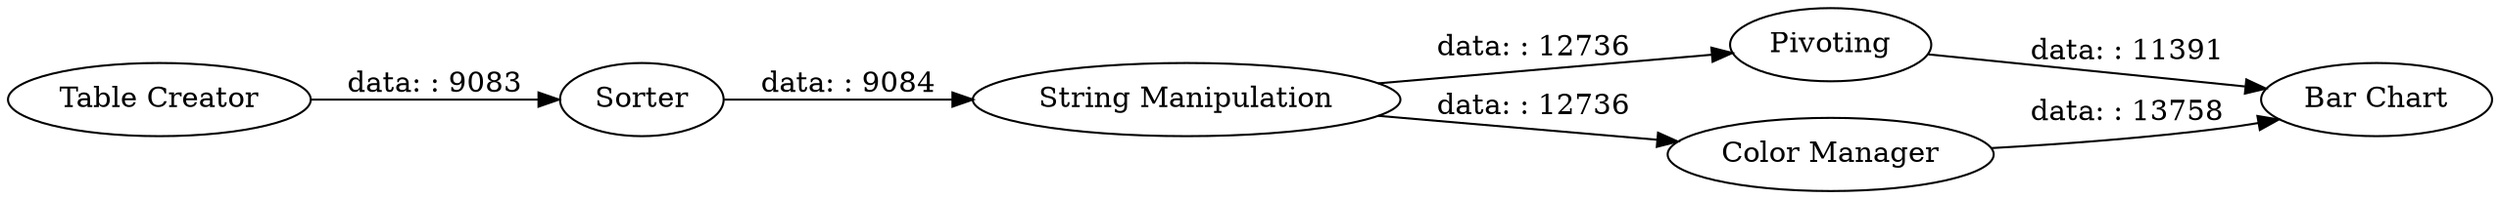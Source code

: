 digraph {
	"-7576858761286263089_75" [label=Pivoting]
	"-7576858761286263089_47" [label="Color Manager"]
	"-7576858761286263089_3" [label="Table Creator"]
	"-7576858761286263089_76" [label=Sorter]
	"-7576858761286263089_91" [label="String Manipulation"]
	"-7576858761286263089_77" [label="Bar Chart"]
	"-7576858761286263089_47" -> "-7576858761286263089_77" [label="data: : 13758"]
	"-7576858761286263089_3" -> "-7576858761286263089_76" [label="data: : 9083"]
	"-7576858761286263089_75" -> "-7576858761286263089_77" [label="data: : 11391"]
	"-7576858761286263089_91" -> "-7576858761286263089_75" [label="data: : 12736"]
	"-7576858761286263089_91" -> "-7576858761286263089_47" [label="data: : 12736"]
	"-7576858761286263089_76" -> "-7576858761286263089_91" [label="data: : 9084"]
	rankdir=LR
}
